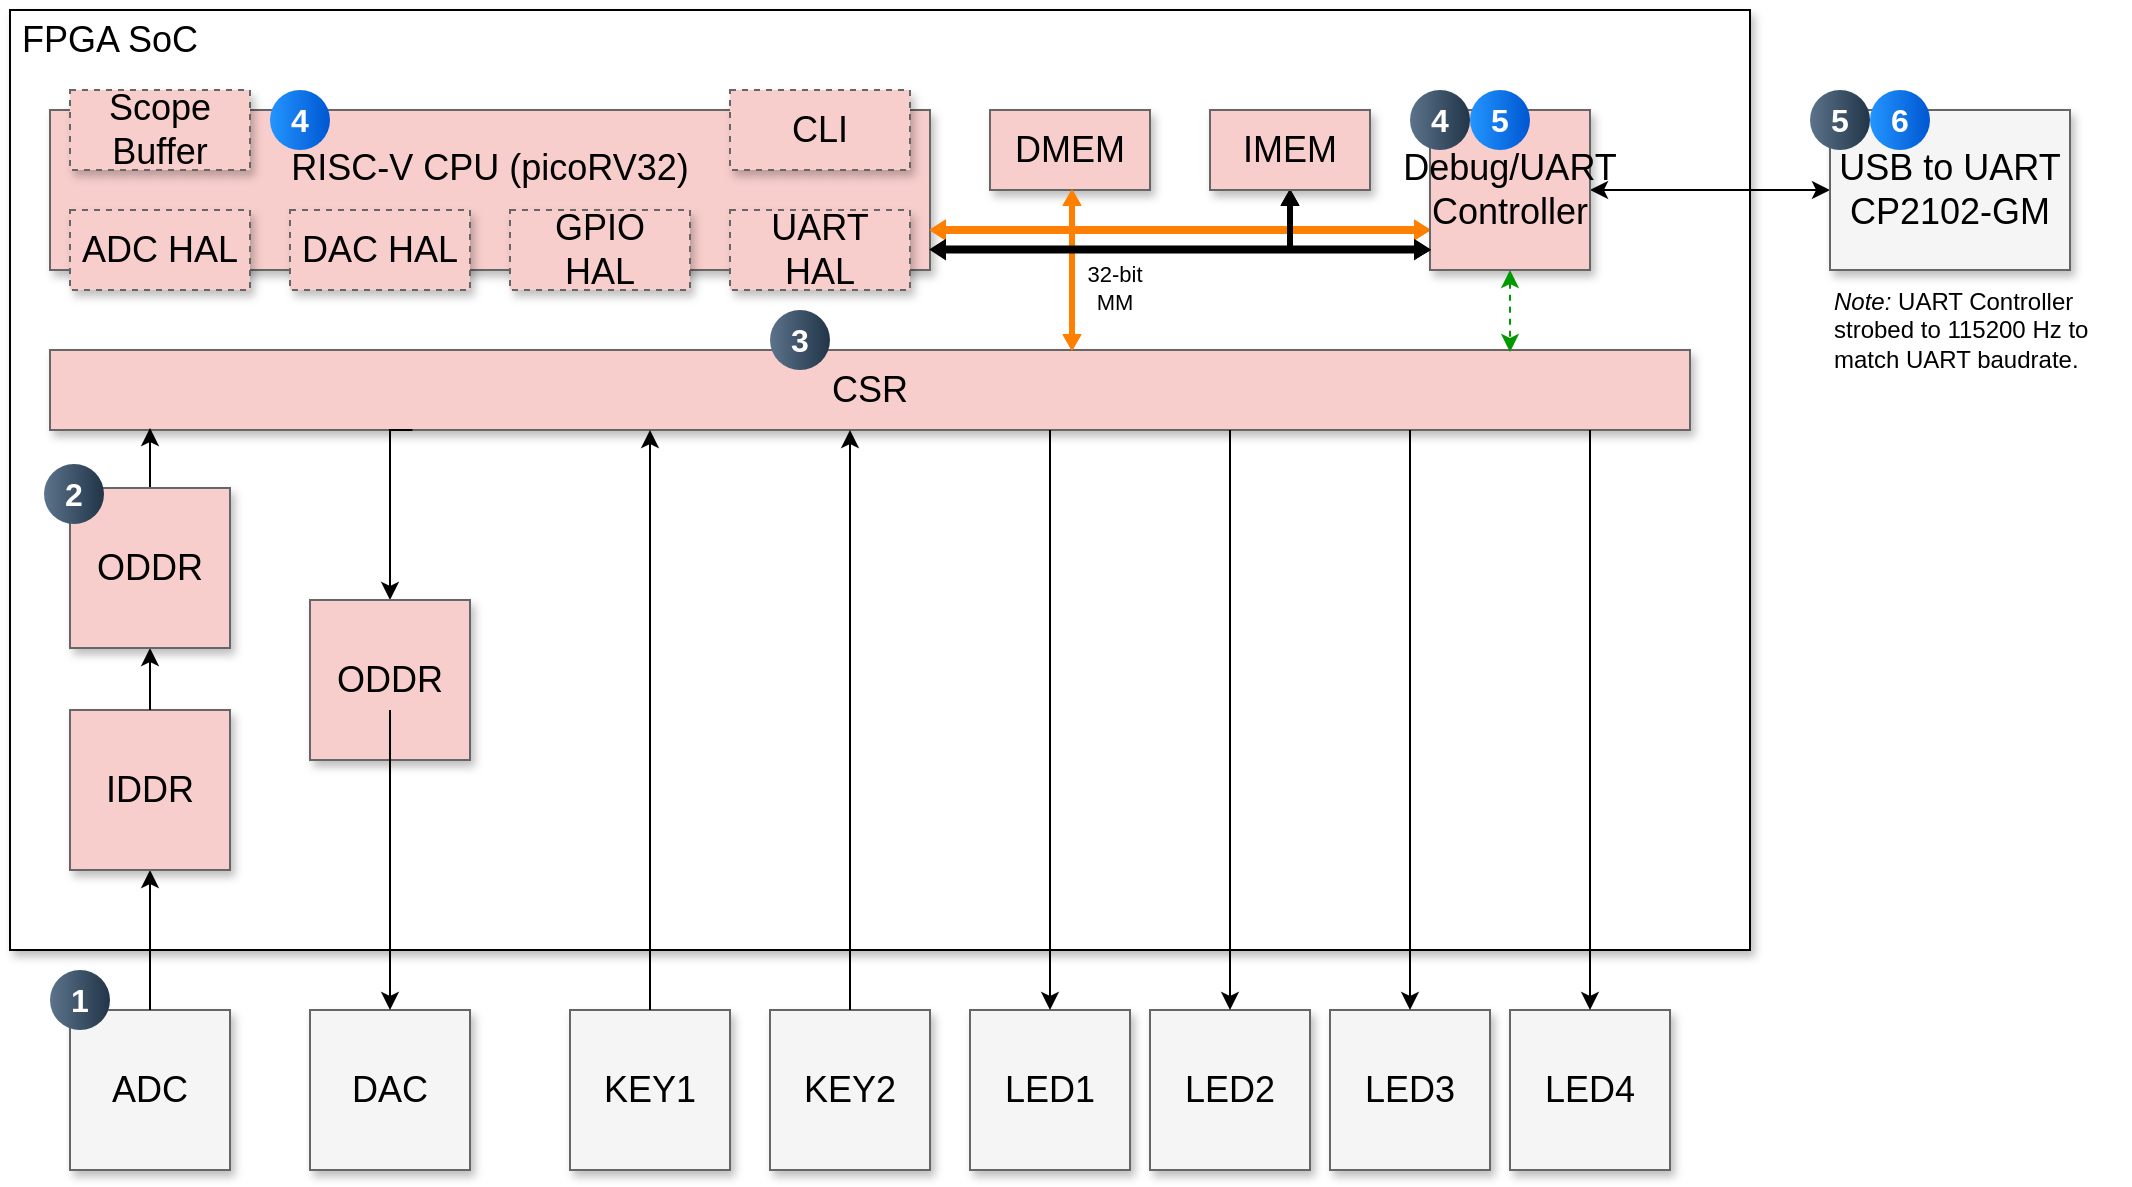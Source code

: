 <mxfile version="27.1.6">
  <diagram name="Architecture-HW-SoC" id="n7ktqfGt_y8apaov9upE">
    <mxGraphModel dx="1213" dy="730" grid="0" gridSize="10" guides="1" tooltips="1" connect="1" arrows="1" fold="1" page="1" pageScale="1.5" pageWidth="1169" pageHeight="826" background="none" math="0" shadow="0">
      <root>
        <mxCell id="8B_I5XsuLjigFJ2rEpg4-0" style=";html=1;" />
        <mxCell id="8B_I5XsuLjigFJ2rEpg4-1" style=";html=1;" parent="8B_I5XsuLjigFJ2rEpg4-0" />
        <mxCell id="8B_I5XsuLjigFJ2rEpg4-2" value="" style="rounded=0;whiteSpace=wrap;html=1;fillColor=default;shadow=1;" parent="8B_I5XsuLjigFJ2rEpg4-1" vertex="1">
          <mxGeometry x="50" y="30" width="870" height="470" as="geometry" />
        </mxCell>
        <mxCell id="8B_I5XsuLjigFJ2rEpg4-49" value="DMEM" style="whiteSpace=wrap;html=1;shadow=1;fontSize=18;fillColor=#F8CECC;strokeColor=#666666;" parent="8B_I5XsuLjigFJ2rEpg4-1" vertex="1">
          <mxGeometry x="540" y="80" width="80" height="40" as="geometry" />
        </mxCell>
        <mxCell id="8B_I5XsuLjigFJ2rEpg4-50" value="&lt;div&gt;&lt;br&gt;&lt;/div&gt;&lt;div&gt;RISC-V CPU (picoRV32)&lt;br&gt;&lt;br&gt;&lt;br&gt;&lt;/div&gt;" style="whiteSpace=wrap;html=1;shadow=1;fontSize=18;fillColor=#F8CECC;strokeColor=#666666;" parent="8B_I5XsuLjigFJ2rEpg4-1" vertex="1">
          <mxGeometry x="70" y="80" width="440" height="80" as="geometry" />
        </mxCell>
        <mxCell id="8B_I5XsuLjigFJ2rEpg4-72" value="CSR" style="whiteSpace=wrap;html=1;shadow=1;fontSize=18;fillColor=#F8CECC;strokeColor=#666666;" parent="8B_I5XsuLjigFJ2rEpg4-1" vertex="1">
          <mxGeometry x="70" y="200" width="820" height="40" as="geometry" />
        </mxCell>
        <mxCell id="8B_I5XsuLjigFJ2rEpg4-74" value="CLI" style="whiteSpace=wrap;html=1;shadow=1;fontSize=18;fillColor=#F8CECC;strokeColor=#666666;dashed=1;" parent="8B_I5XsuLjigFJ2rEpg4-1" vertex="1">
          <mxGeometry x="410" y="70" width="90" height="40" as="geometry" />
        </mxCell>
        <mxCell id="8B_I5XsuLjigFJ2rEpg4-75" style="edgeStyle=orthogonalEdgeStyle;rounded=0;orthogonalLoop=1;jettySize=auto;html=1;exitX=1;exitY=0.5;exitDx=0;exitDy=0;entryX=0;entryY=0.5;entryDx=0;entryDy=0;startArrow=classic;startFill=1;" parent="8B_I5XsuLjigFJ2rEpg4-1" source="8B_I5XsuLjigFJ2rEpg4-77" target="8B_I5XsuLjigFJ2rEpg4-163" edge="1">
          <mxGeometry relative="1" as="geometry" />
        </mxCell>
        <mxCell id="8B_I5XsuLjigFJ2rEpg4-76" style="edgeStyle=orthogonalEdgeStyle;rounded=0;orthogonalLoop=1;jettySize=auto;html=1;exitX=0;exitY=0.75;exitDx=0;exitDy=0;startArrow=classic;startFill=1;shape=flexArrow;endSize=2;startSize=2;width=3;startWidth=5;endWidth=5;labelBackgroundColor=default;fillColor=#FF8000;strokeColor=#FF8000;" parent="8B_I5XsuLjigFJ2rEpg4-1" source="8B_I5XsuLjigFJ2rEpg4-77" edge="1">
          <mxGeometry relative="1" as="geometry">
            <mxPoint x="510" y="140" as="targetPoint" />
          </mxGeometry>
        </mxCell>
        <mxCell id="8B_I5XsuLjigFJ2rEpg4-77" value="&lt;div&gt;Debug/UART&lt;/div&gt;&lt;div&gt;Controller&lt;br&gt;&lt;/div&gt;" style="whiteSpace=wrap;html=1;shadow=1;fontSize=18;fillColor=#F8CECC;strokeColor=#666666;" parent="8B_I5XsuLjigFJ2rEpg4-1" vertex="1">
          <mxGeometry x="760" y="80" width="80" height="80" as="geometry" />
        </mxCell>
        <mxCell id="8B_I5XsuLjigFJ2rEpg4-158" style="edgeStyle=orthogonalEdgeStyle;rounded=0;orthogonalLoop=1;jettySize=auto;html=1;exitX=0.5;exitY=0;exitDx=0;exitDy=0;startArrow=classic;startFill=1;shape=flexArrow;endSize=2;startSize=2;startWidth=5;endWidth=5;width=2;fillColor=#FF8000;strokeColor=#FF8000;" parent="8B_I5XsuLjigFJ2rEpg4-1" edge="1">
          <mxGeometry relative="1" as="geometry">
            <Array as="points">
              <mxPoint x="581" y="180" />
              <mxPoint x="581" y="180" />
            </Array>
            <mxPoint x="581" y="200" as="sourcePoint" />
            <mxPoint x="581" y="120" as="targetPoint" />
          </mxGeometry>
        </mxCell>
        <mxCell id="8B_I5XsuLjigFJ2rEpg4-159" value="FPGA SoC" style="text;html=1;align=center;verticalAlign=middle;whiteSpace=wrap;rounded=0;fontSize=18;" parent="8B_I5XsuLjigFJ2rEpg4-1" vertex="1">
          <mxGeometry x="50" y="30" width="100" height="30" as="geometry" />
        </mxCell>
        <mxCell id="8B_I5XsuLjigFJ2rEpg4-162" style="edgeStyle=orthogonalEdgeStyle;rounded=0;orthogonalLoop=1;jettySize=auto;html=1;exitX=0.5;exitY=1;exitDx=0;exitDy=0;startArrow=classic;startFill=1;dashed=1;strokeColor=#009900;" parent="8B_I5XsuLjigFJ2rEpg4-1" source="8B_I5XsuLjigFJ2rEpg4-77" edge="1">
          <mxGeometry relative="1" as="geometry">
            <mxPoint x="800" y="201" as="targetPoint" />
            <Array as="points">
              <mxPoint x="800" y="201" />
            </Array>
          </mxGeometry>
        </mxCell>
        <mxCell id="8B_I5XsuLjigFJ2rEpg4-163" value="&lt;div&gt;USB to UART&lt;/div&gt;&lt;div&gt;CP2102-GM&lt;br&gt;&lt;/div&gt;" style="whiteSpace=wrap;html=1;shadow=1;fontSize=18;fillColor=#f5f5f5;strokeColor=#666666;" parent="8B_I5XsuLjigFJ2rEpg4-1" vertex="1">
          <mxGeometry x="960" y="80" width="120" height="80" as="geometry" />
        </mxCell>
        <mxCell id="8B_I5XsuLjigFJ2rEpg4-165" value="&lt;i&gt;Note:&lt;/i&gt; UART Controller strobed to 115200 Hz to match UART baudrate." style="text;html=1;align=left;verticalAlign=middle;whiteSpace=wrap;rounded=0;fontSize=12;" parent="8B_I5XsuLjigFJ2rEpg4-1" vertex="1">
          <mxGeometry x="960" y="170" width="150" height="40" as="geometry" />
        </mxCell>
        <mxCell id="8B_I5XsuLjigFJ2rEpg4-167" style="edgeStyle=orthogonalEdgeStyle;rounded=0;orthogonalLoop=1;jettySize=auto;html=1;exitX=0.5;exitY=1;exitDx=0;exitDy=0;startArrow=classic;startFill=1;shape=flexArrow;endSize=2;startSize=2;width=2;startWidth=5;endWidth=5;strokeColor=light-dark(#000000,#000000);fillColor=light-dark(#000000,#000000);" parent="8B_I5XsuLjigFJ2rEpg4-1" source="8B_I5XsuLjigFJ2rEpg4-168" edge="1">
          <mxGeometry relative="1" as="geometry">
            <mxPoint x="760" y="150" as="targetPoint" />
            <Array as="points">
              <mxPoint x="690" y="150" />
            </Array>
          </mxGeometry>
        </mxCell>
        <mxCell id="8B_I5XsuLjigFJ2rEpg4-168" value="IMEM" style="whiteSpace=wrap;html=1;shadow=1;fontSize=18;fillColor=#F8CECC;strokeColor=#666666;" parent="8B_I5XsuLjigFJ2rEpg4-1" vertex="1">
          <mxGeometry x="650" y="80" width="80" height="40" as="geometry" />
        </mxCell>
        <mxCell id="8B_I5XsuLjigFJ2rEpg4-207" value="UART&lt;br&gt;HAL" style="whiteSpace=wrap;html=1;shadow=1;fontSize=18;fillColor=#F8CECC;strokeColor=#666666;dashed=1;" parent="8B_I5XsuLjigFJ2rEpg4-1" vertex="1">
          <mxGeometry x="410" y="130" width="90" height="40" as="geometry" />
        </mxCell>
        <mxCell id="8B_I5XsuLjigFJ2rEpg4-212" style="edgeStyle=orthogonalEdgeStyle;rounded=0;orthogonalLoop=1;jettySize=auto;html=1;exitX=0;exitY=0.75;exitDx=0;exitDy=0;startArrow=classic;startFill=1;shape=flexArrow;width=3;startWidth=5;endWidth=5;endSize=2;startSize=2;fillColor=light-dark(#000000,#000000);strokeColor=light-dark(#000000,#000000);" parent="8B_I5XsuLjigFJ2rEpg4-1" edge="1">
          <mxGeometry relative="1" as="geometry">
            <mxPoint x="510" y="149.8" as="targetPoint" />
            <mxPoint x="760" y="149.8" as="sourcePoint" />
          </mxGeometry>
        </mxCell>
        <mxCell id="8B_I5XsuLjigFJ2rEpg4-213" value="&lt;div&gt;32-bit&lt;/div&gt;&lt;div&gt;MM&lt;/div&gt;" style="edgeLabel;html=1;align=center;verticalAlign=middle;resizable=0;points=[];" parent="8B_I5XsuLjigFJ2rEpg4-212" connectable="0" vertex="1">
          <mxGeometry x="-0.006" y="-1" relative="1" as="geometry">
            <mxPoint x="-34" y="20" as="offset" />
          </mxGeometry>
        </mxCell>
        <mxCell id="8B_I5XsuLjigFJ2rEpg4-218" value="GPIO&lt;br&gt;HAL" style="whiteSpace=wrap;html=1;shadow=1;fontSize=18;fillColor=#F8CECC;strokeColor=#666666;dashed=1;" parent="8B_I5XsuLjigFJ2rEpg4-1" vertex="1">
          <mxGeometry x="300" y="130" width="90" height="40" as="geometry" />
        </mxCell>
        <mxCell id="Va-QMXJKrusjJfH4F5k_-0" value="LED2" style="whiteSpace=wrap;html=1;shadow=1;fontSize=18;fillColor=#f5f5f5;strokeColor=#666666;" parent="8B_I5XsuLjigFJ2rEpg4-1" vertex="1">
          <mxGeometry x="620" y="530" width="80" height="80" as="geometry" />
        </mxCell>
        <mxCell id="Va-QMXJKrusjJfH4F5k_-1" value="LED1" style="whiteSpace=wrap;html=1;shadow=1;fontSize=18;fillColor=#f5f5f5;strokeColor=#666666;" parent="8B_I5XsuLjigFJ2rEpg4-1" vertex="1">
          <mxGeometry x="530" y="530" width="80" height="80" as="geometry" />
        </mxCell>
        <mxCell id="Va-QMXJKrusjJfH4F5k_-2" value="KEY2" style="whiteSpace=wrap;html=1;shadow=1;fontSize=18;fillColor=#f5f5f5;strokeColor=#666666;" parent="8B_I5XsuLjigFJ2rEpg4-1" vertex="1">
          <mxGeometry x="430" y="530" width="80" height="80" as="geometry" />
        </mxCell>
        <mxCell id="Va-QMXJKrusjJfH4F5k_-3" value="KEY1" style="whiteSpace=wrap;html=1;shadow=1;fontSize=18;fillColor=#f5f5f5;strokeColor=#666666;" parent="8B_I5XsuLjigFJ2rEpg4-1" vertex="1">
          <mxGeometry x="330" y="530" width="80" height="80" as="geometry" />
        </mxCell>
        <mxCell id="Va-QMXJKrusjJfH4F5k_-4" value="ADC" style="whiteSpace=wrap;html=1;shadow=1;fontSize=18;fillColor=#f5f5f5;strokeColor=#666666;" parent="8B_I5XsuLjigFJ2rEpg4-1" vertex="1">
          <mxGeometry x="80" y="530" width="80" height="80" as="geometry" />
        </mxCell>
        <mxCell id="Va-QMXJKrusjJfH4F5k_-5" value="DAC" style="whiteSpace=wrap;html=1;shadow=1;fontSize=18;fillColor=#f5f5f5;strokeColor=#666666;" parent="8B_I5XsuLjigFJ2rEpg4-1" vertex="1">
          <mxGeometry x="200" y="530" width="80" height="80" as="geometry" />
        </mxCell>
        <mxCell id="Va-QMXJKrusjJfH4F5k_-6" style="edgeStyle=orthogonalEdgeStyle;rounded=0;orthogonalLoop=1;jettySize=auto;html=1;exitX=0.5;exitY=0;exitDx=0;exitDy=0;" parent="8B_I5XsuLjigFJ2rEpg4-1" source="Va-QMXJKrusjJfH4F5k_-3" edge="1" target="8B_I5XsuLjigFJ2rEpg4-72">
          <mxGeometry relative="1" as="geometry">
            <mxPoint x="440" y="240" as="targetPoint" />
            <Array as="points">
              <mxPoint x="370" y="350" />
              <mxPoint x="370" y="350" />
            </Array>
          </mxGeometry>
        </mxCell>
        <mxCell id="Va-QMXJKrusjJfH4F5k_-7" style="edgeStyle=orthogonalEdgeStyle;rounded=0;orthogonalLoop=1;jettySize=auto;html=1;exitX=0.5;exitY=0;exitDx=0;exitDy=0;" parent="8B_I5XsuLjigFJ2rEpg4-1" source="Va-QMXJKrusjJfH4F5k_-2" edge="1">
          <mxGeometry relative="1" as="geometry">
            <mxPoint x="470" y="240" as="targetPoint" />
            <Array as="points">
              <mxPoint x="470" y="240" />
            </Array>
          </mxGeometry>
        </mxCell>
        <mxCell id="Va-QMXJKrusjJfH4F5k_-8" style="edgeStyle=orthogonalEdgeStyle;rounded=0;orthogonalLoop=1;jettySize=auto;html=1;exitX=0.5;exitY=0;exitDx=0;exitDy=0;startArrow=classic;startFill=1;endArrow=none;" parent="8B_I5XsuLjigFJ2rEpg4-1" source="Va-QMXJKrusjJfH4F5k_-1" edge="1">
          <mxGeometry relative="1" as="geometry">
            <mxPoint x="570" y="240" as="targetPoint" />
            <Array as="points">
              <mxPoint x="570" y="370" />
              <mxPoint x="570" y="370" />
            </Array>
          </mxGeometry>
        </mxCell>
        <mxCell id="Va-QMXJKrusjJfH4F5k_-9" style="edgeStyle=orthogonalEdgeStyle;rounded=0;orthogonalLoop=1;jettySize=auto;html=1;exitX=0.5;exitY=0;exitDx=0;exitDy=0;startArrow=classic;startFill=1;endArrow=none;" parent="8B_I5XsuLjigFJ2rEpg4-1" source="Va-QMXJKrusjJfH4F5k_-0" edge="1">
          <mxGeometry relative="1" as="geometry">
            <mxPoint x="660" y="240" as="targetPoint" />
            <Array as="points">
              <mxPoint x="660" y="240" />
              <mxPoint x="660" y="240" />
            </Array>
          </mxGeometry>
        </mxCell>
        <mxCell id="Va-QMXJKrusjJfH4F5k_-13" value="" style="edgeStyle=orthogonalEdgeStyle;rounded=0;orthogonalLoop=1;jettySize=auto;html=1;exitX=0.5;exitY=0;exitDx=0;exitDy=0;startArrow=classic;startFill=1;endArrow=none;entryX=0.221;entryY=1;entryDx=0;entryDy=0;entryPerimeter=0;" parent="8B_I5XsuLjigFJ2rEpg4-1" source="q50txP0Wd7KXBoVbhiD6-1" target="8B_I5XsuLjigFJ2rEpg4-72" edge="1">
          <mxGeometry relative="1" as="geometry">
            <mxPoint x="-360" y="440" as="sourcePoint" />
            <mxPoint x="240" y="250" as="targetPoint" />
            <Array as="points">
              <mxPoint x="240" y="240" />
            </Array>
          </mxGeometry>
        </mxCell>
        <mxCell id="Va-QMXJKrusjJfH4F5k_-15" value="" style="edgeStyle=orthogonalEdgeStyle;rounded=0;orthogonalLoop=1;jettySize=auto;html=1;exitX=0.5;exitY=0;exitDx=0;exitDy=0;" parent="8B_I5XsuLjigFJ2rEpg4-1" source="q50txP0Wd7KXBoVbhiD6-20" edge="1">
          <mxGeometry relative="1" as="geometry">
            <mxPoint x="-560" y="440" as="sourcePoint" />
            <mxPoint x="120" y="239" as="targetPoint" />
            <Array as="points">
              <mxPoint x="120" y="239" />
            </Array>
          </mxGeometry>
        </mxCell>
        <mxCell id="_IqJBoOuiGFbdVvYCN14-6" value="Scope&lt;br&gt;Buffer" style="whiteSpace=wrap;html=1;shadow=1;fontSize=18;fillColor=#F8CECC;strokeColor=#666666;dashed=1;" parent="8B_I5XsuLjigFJ2rEpg4-1" vertex="1">
          <mxGeometry x="80" y="70" width="90" height="40" as="geometry" />
        </mxCell>
        <mxCell id="_IqJBoOuiGFbdVvYCN14-8" value="ADC HAL" style="whiteSpace=wrap;html=1;shadow=1;fontSize=18;fillColor=#F8CECC;strokeColor=#666666;dashed=1;" parent="8B_I5XsuLjigFJ2rEpg4-1" vertex="1">
          <mxGeometry x="80" y="130" width="90" height="40" as="geometry" />
        </mxCell>
        <mxCell id="_IqJBoOuiGFbdVvYCN14-9" value="DAC HAL" style="whiteSpace=wrap;html=1;shadow=1;fontSize=18;fillColor=#F8CECC;strokeColor=#666666;dashed=1;" parent="8B_I5XsuLjigFJ2rEpg4-1" vertex="1">
          <mxGeometry x="190" y="130" width="90" height="40" as="geometry" />
        </mxCell>
        <mxCell id="q50txP0Wd7KXBoVbhiD6-1" value="ODDR" style="whiteSpace=wrap;html=1;shadow=1;fontSize=18;fillColor=#F8CECC;strokeColor=#666666;" vertex="1" parent="8B_I5XsuLjigFJ2rEpg4-1">
          <mxGeometry x="200" y="325" width="80" height="80" as="geometry" />
        </mxCell>
        <mxCell id="q50txP0Wd7KXBoVbhiD6-2" value="" style="edgeStyle=orthogonalEdgeStyle;rounded=0;orthogonalLoop=1;jettySize=auto;html=1;exitX=0.5;exitY=0;exitDx=0;exitDy=0;entryX=0.5;entryY=1;entryDx=0;entryDy=0;" edge="1" parent="8B_I5XsuLjigFJ2rEpg4-1" source="Va-QMXJKrusjJfH4F5k_-4" target="q50txP0Wd7KXBoVbhiD6-0">
          <mxGeometry relative="1" as="geometry">
            <mxPoint x="120" y="470" as="sourcePoint" />
            <mxPoint x="120" y="239" as="targetPoint" />
            <Array as="points" />
          </mxGeometry>
        </mxCell>
        <mxCell id="q50txP0Wd7KXBoVbhiD6-0" value="IDDR" style="whiteSpace=wrap;html=1;shadow=1;fontSize=18;fillColor=#F8CECC;strokeColor=#666666;" vertex="1" parent="8B_I5XsuLjigFJ2rEpg4-1">
          <mxGeometry x="80" y="380" width="80" height="80" as="geometry" />
        </mxCell>
        <mxCell id="q50txP0Wd7KXBoVbhiD6-4" value="" style="edgeStyle=orthogonalEdgeStyle;rounded=0;orthogonalLoop=1;jettySize=auto;html=1;exitX=0.5;exitY=0;exitDx=0;exitDy=0;startArrow=classic;startFill=1;endArrow=none;entryX=0.221;entryY=1;entryDx=0;entryDy=0;entryPerimeter=0;" edge="1" parent="8B_I5XsuLjigFJ2rEpg4-1" source="Va-QMXJKrusjJfH4F5k_-5">
          <mxGeometry relative="1" as="geometry">
            <mxPoint x="240" y="440" as="sourcePoint" />
            <mxPoint x="240" y="380" as="targetPoint" />
            <Array as="points" />
          </mxGeometry>
        </mxCell>
        <mxCell id="q50txP0Wd7KXBoVbhiD6-6" value="LED3" style="whiteSpace=wrap;html=1;shadow=1;fontSize=18;fillColor=#f5f5f5;strokeColor=#666666;" vertex="1" parent="8B_I5XsuLjigFJ2rEpg4-1">
          <mxGeometry x="710" y="530" width="80" height="80" as="geometry" />
        </mxCell>
        <mxCell id="q50txP0Wd7KXBoVbhiD6-7" value="LED4" style="whiteSpace=wrap;html=1;shadow=1;fontSize=18;fillColor=#f5f5f5;strokeColor=#666666;" vertex="1" parent="8B_I5XsuLjigFJ2rEpg4-1">
          <mxGeometry x="800" y="530" width="80" height="80" as="geometry" />
        </mxCell>
        <mxCell id="q50txP0Wd7KXBoVbhiD6-10" style="edgeStyle=orthogonalEdgeStyle;rounded=0;orthogonalLoop=1;jettySize=auto;html=1;exitX=0.5;exitY=0;exitDx=0;exitDy=0;startArrow=classic;startFill=1;endArrow=none;" edge="1" parent="8B_I5XsuLjigFJ2rEpg4-1" source="q50txP0Wd7KXBoVbhiD6-6">
          <mxGeometry relative="1" as="geometry">
            <mxPoint x="750" y="240" as="targetPoint" />
            <Array as="points">
              <mxPoint x="750" y="240" />
            </Array>
            <mxPoint x="760" y="550" as="sourcePoint" />
          </mxGeometry>
        </mxCell>
        <mxCell id="q50txP0Wd7KXBoVbhiD6-11" style="edgeStyle=orthogonalEdgeStyle;rounded=0;orthogonalLoop=1;jettySize=auto;html=1;exitX=0.5;exitY=0;exitDx=0;exitDy=0;startArrow=classic;startFill=1;endArrow=none;" edge="1" parent="8B_I5XsuLjigFJ2rEpg4-1" source="q50txP0Wd7KXBoVbhiD6-7">
          <mxGeometry relative="1" as="geometry">
            <mxPoint x="840" y="240" as="targetPoint" />
            <Array as="points">
              <mxPoint x="840" y="240" />
            </Array>
            <mxPoint x="830" y="470" as="sourcePoint" />
          </mxGeometry>
        </mxCell>
        <mxCell id="q50txP0Wd7KXBoVbhiD6-12" value="1" style="ellipse;whiteSpace=wrap;html=1;aspect=fixed;rotation=0;gradientColor=#223548;strokeColor=none;gradientDirection=east;fillColor=#5b738b;rounded=0;pointerEvents=0;fontFamily=Helvetica;fontSize=16;fontColor=#FFFFFF;spacingTop=4;spacingBottom=4;spacingLeft=4;spacingRight=4;points=[];fontStyle=1" vertex="1" parent="8B_I5XsuLjigFJ2rEpg4-1">
          <mxGeometry x="70" y="510" width="30" height="30" as="geometry" />
        </mxCell>
        <mxCell id="q50txP0Wd7KXBoVbhiD6-14" value="3" style="ellipse;whiteSpace=wrap;html=1;aspect=fixed;rotation=0;gradientColor=#223548;strokeColor=none;gradientDirection=east;fillColor=#5b738b;rounded=0;pointerEvents=0;fontFamily=Helvetica;fontSize=16;fontColor=#FFFFFF;spacingTop=4;spacingBottom=4;spacingLeft=4;spacingRight=4;points=[];fontStyle=1" vertex="1" parent="8B_I5XsuLjigFJ2rEpg4-1">
          <mxGeometry x="430" y="180" width="30" height="30" as="geometry" />
        </mxCell>
        <mxCell id="q50txP0Wd7KXBoVbhiD6-15" value="4" style="ellipse;whiteSpace=wrap;html=1;aspect=fixed;rotation=0;gradientColor=#223548;strokeColor=none;gradientDirection=east;fillColor=#5b738b;rounded=0;pointerEvents=0;fontFamily=Helvetica;fontSize=16;fontColor=#FFFFFF;spacingTop=4;spacingBottom=4;spacingLeft=4;spacingRight=4;points=[];fontStyle=1" vertex="1" parent="8B_I5XsuLjigFJ2rEpg4-1">
          <mxGeometry x="750" y="70" width="30" height="30" as="geometry" />
        </mxCell>
        <mxCell id="q50txP0Wd7KXBoVbhiD6-16" value="5" style="ellipse;whiteSpace=wrap;html=1;aspect=fixed;rotation=0;gradientColor=#223548;strokeColor=none;gradientDirection=east;fillColor=#5b738b;rounded=0;pointerEvents=0;fontFamily=Helvetica;fontSize=16;fontColor=#FFFFFF;spacingTop=4;spacingBottom=4;spacingLeft=4;spacingRight=4;points=[];fontStyle=1" vertex="1" parent="8B_I5XsuLjigFJ2rEpg4-1">
          <mxGeometry x="950" y="70" width="30" height="30" as="geometry" />
        </mxCell>
        <mxCell id="q50txP0Wd7KXBoVbhiD6-17" value="4" style="ellipse;whiteSpace=wrap;html=1;aspect=fixed;rotation=0;gradientColor=#0057D2;strokeColor=none;gradientDirection=east;fillColor=#2395FF;rounded=0;pointerEvents=0;fontFamily=Helvetica;fontSize=16;fontColor=#FFFFFF;spacingTop=4;spacingBottom=4;spacingLeft=4;spacingRight=4;points=[];fontStyle=1" vertex="1" parent="8B_I5XsuLjigFJ2rEpg4-1">
          <mxGeometry x="180" y="70" width="30" height="30" as="geometry" />
        </mxCell>
        <mxCell id="q50txP0Wd7KXBoVbhiD6-18" value="5" style="ellipse;whiteSpace=wrap;html=1;aspect=fixed;rotation=0;gradientColor=#0057D2;strokeColor=none;gradientDirection=east;fillColor=#2395FF;rounded=0;pointerEvents=0;fontFamily=Helvetica;fontSize=16;fontColor=#FFFFFF;spacingTop=4;spacingBottom=4;spacingLeft=4;spacingRight=4;points=[];fontStyle=1" vertex="1" parent="8B_I5XsuLjigFJ2rEpg4-1">
          <mxGeometry x="780" y="70" width="30" height="30" as="geometry" />
        </mxCell>
        <mxCell id="q50txP0Wd7KXBoVbhiD6-19" value="6" style="ellipse;whiteSpace=wrap;html=1;aspect=fixed;rotation=0;gradientColor=#0057D2;strokeColor=none;gradientDirection=east;fillColor=#2395FF;rounded=0;pointerEvents=0;fontFamily=Helvetica;fontSize=16;fontColor=#FFFFFF;spacingTop=4;spacingBottom=4;spacingLeft=4;spacingRight=4;points=[];fontStyle=1" vertex="1" parent="8B_I5XsuLjigFJ2rEpg4-1">
          <mxGeometry x="980" y="70" width="30" height="30" as="geometry" />
        </mxCell>
        <mxCell id="q50txP0Wd7KXBoVbhiD6-21" value="" style="edgeStyle=orthogonalEdgeStyle;rounded=0;orthogonalLoop=1;jettySize=auto;html=1;exitX=0.5;exitY=0;exitDx=0;exitDy=0;" edge="1" parent="8B_I5XsuLjigFJ2rEpg4-1" source="q50txP0Wd7KXBoVbhiD6-0" target="q50txP0Wd7KXBoVbhiD6-20">
          <mxGeometry relative="1" as="geometry">
            <mxPoint x="120" y="380" as="sourcePoint" />
            <mxPoint x="120" y="239" as="targetPoint" />
            <Array as="points" />
          </mxGeometry>
        </mxCell>
        <mxCell id="q50txP0Wd7KXBoVbhiD6-20" value="ODDR" style="whiteSpace=wrap;html=1;shadow=1;fontSize=18;fillColor=#F8CECC;strokeColor=#666666;" vertex="1" parent="8B_I5XsuLjigFJ2rEpg4-1">
          <mxGeometry x="80" y="269" width="80" height="80" as="geometry" />
        </mxCell>
        <mxCell id="q50txP0Wd7KXBoVbhiD6-22" value="2" style="ellipse;whiteSpace=wrap;html=1;aspect=fixed;rotation=0;gradientColor=#223548;strokeColor=none;gradientDirection=east;fillColor=#5b738b;rounded=0;pointerEvents=0;fontFamily=Helvetica;fontSize=16;fontColor=#FFFFFF;spacingTop=4;spacingBottom=4;spacingLeft=4;spacingRight=4;points=[];fontStyle=1" vertex="1" parent="8B_I5XsuLjigFJ2rEpg4-1">
          <mxGeometry x="67" y="257" width="30" height="30" as="geometry" />
        </mxCell>
      </root>
    </mxGraphModel>
  </diagram>
</mxfile>
